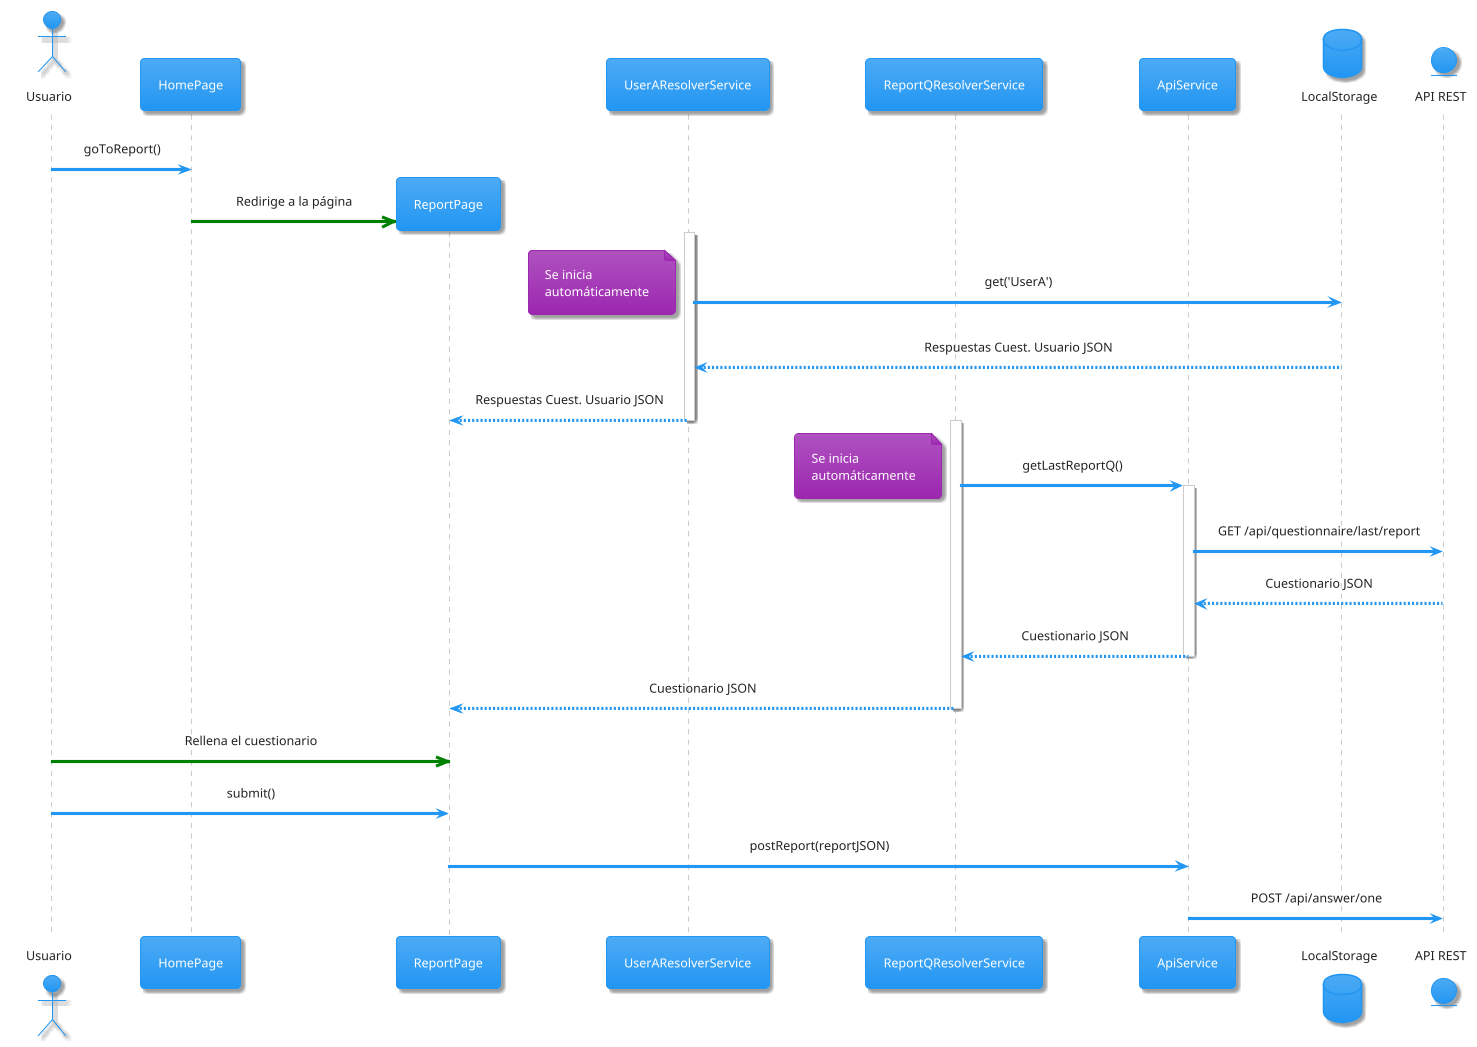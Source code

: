 @startuml reportar
!theme materia 

skinparam sequenceMessageAlign center
actor Usuario

Usuario -> HomePage: goToReport()
create ReportPage
HomePage -[#green]>> ReportPage: Redirige a la página

database LocalStorage order 10
activate UserAResolverService
UserAResolverService -> LocalStorage: get('UserA')
note left: Se inicia \nautomáticamente
LocalStorage --> UserAResolverService: Respuestas Cuest. Usuario JSON
UserAResolverService --> ReportPage: Respuestas Cuest. Usuario JSON
deactivate UserAResolverService

activate ReportQResolverService
ReportQResolverService -> ApiService: getLastReportQ()
activate ApiService
note left: Se inicia \nautomáticamente
entity "API REST" as api order 11
ApiService -> api: GET /api/questionnaire/last/report
api --> ApiService: Cuestionario JSON
ApiService --> ReportQResolverService: Cuestionario JSON
deactivate ApiService
ReportQResolverService --> ReportPage: Cuestionario JSON
deactivate ReportQResolverService

Usuario -[#green]>> ReportPage: Rellena el cuestionario
Usuario->ReportPage: submit()

ReportPage -> ApiService: postReport(reportJSON)
ApiService -> api: POST /api/answer/one

@enduml

